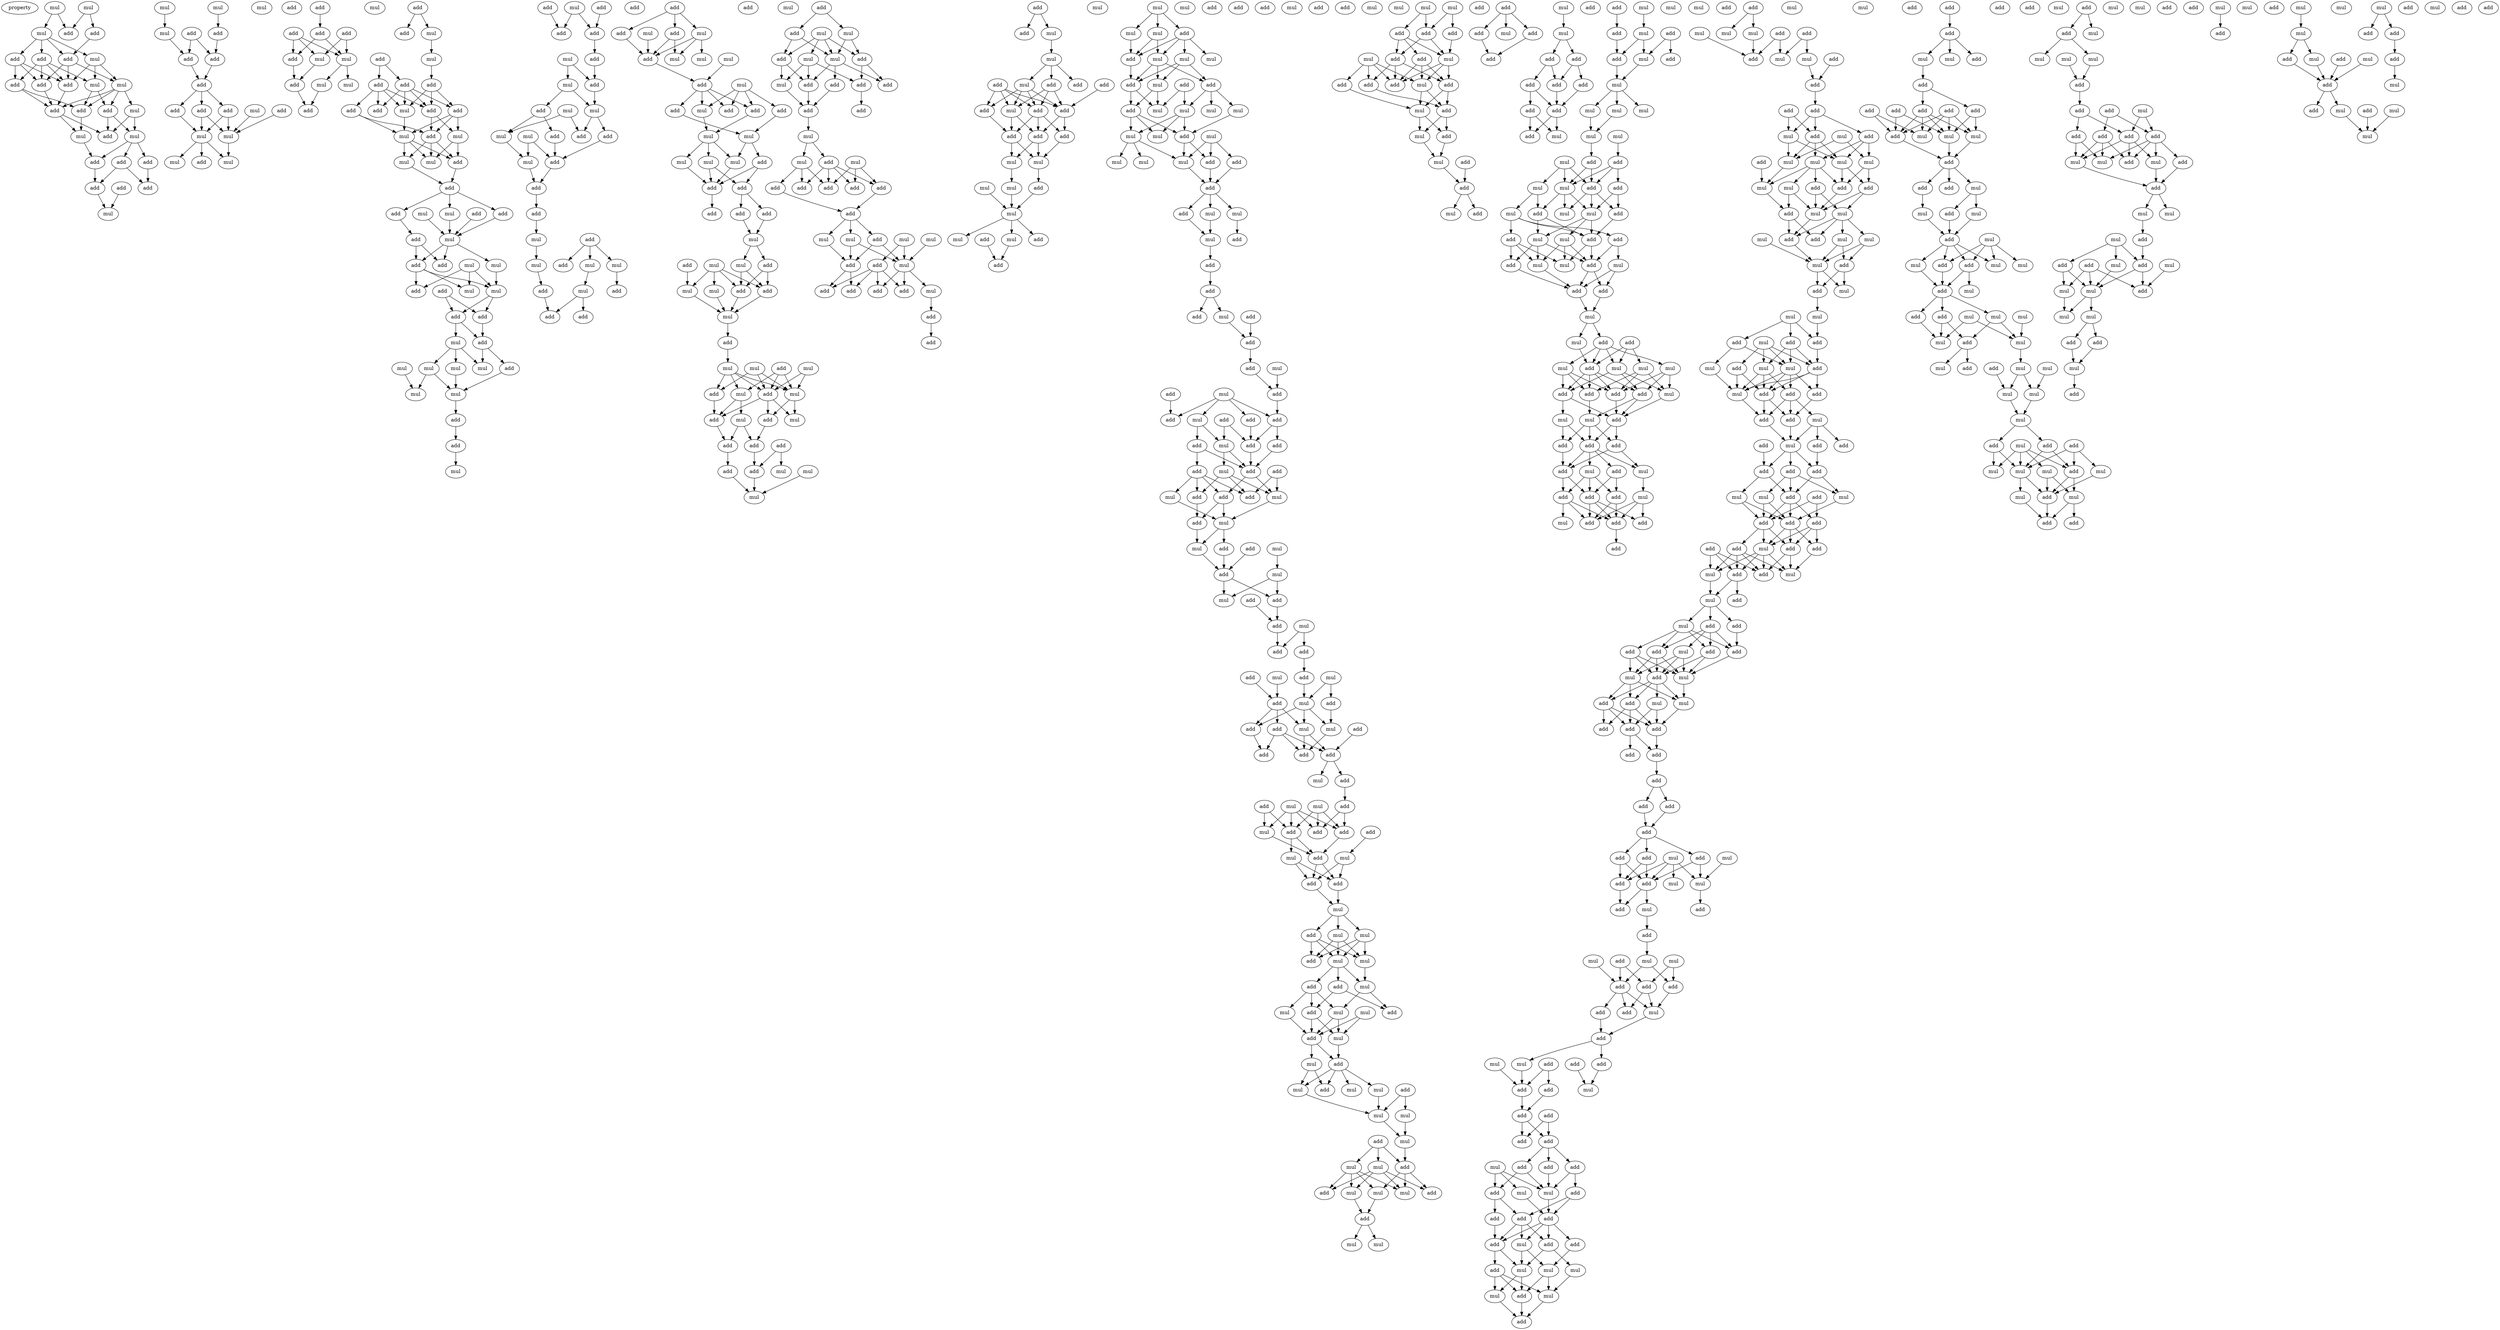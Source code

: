 digraph {
    node [fontcolor=black]
    property [mul=2,lf=1.8]
    0 [ label = mul ];
    1 [ label = mul ];
    2 [ label = add ];
    3 [ label = add ];
    4 [ label = mul ];
    5 [ label = mul ];
    6 [ label = add ];
    7 [ label = add ];
    8 [ label = add ];
    9 [ label = add ];
    10 [ label = add ];
    11 [ label = add ];
    12 [ label = mul ];
    13 [ label = mul ];
    14 [ label = mul ];
    15 [ label = add ];
    16 [ label = add ];
    17 [ label = add ];
    18 [ label = mul ];
    19 [ label = add ];
    20 [ label = mul ];
    21 [ label = add ];
    22 [ label = add ];
    23 [ label = add ];
    24 [ label = add ];
    25 [ label = add ];
    26 [ label = add ];
    27 [ label = mul ];
    28 [ label = mul ];
    29 [ label = mul ];
    30 [ label = mul ];
    31 [ label = mul ];
    32 [ label = add ];
    33 [ label = add ];
    34 [ label = add ];
    35 [ label = add ];
    36 [ label = add ];
    37 [ label = add ];
    38 [ label = add ];
    39 [ label = mul ];
    40 [ label = add ];
    41 [ label = add ];
    42 [ label = add ];
    43 [ label = mul ];
    44 [ label = mul ];
    45 [ label = add ];
    46 [ label = mul ];
    47 [ label = mul ];
    48 [ label = add ];
    49 [ label = add ];
    50 [ label = add ];
    51 [ label = mul ];
    52 [ label = add ];
    53 [ label = add ];
    54 [ label = mul ];
    55 [ label = mul ];
    56 [ label = add ];
    57 [ label = mul ];
    58 [ label = mul ];
    59 [ label = add ];
    60 [ label = add ];
    61 [ label = add ];
    62 [ label = mul ];
    63 [ label = mul ];
    64 [ label = add ];
    65 [ label = add ];
    66 [ label = add ];
    67 [ label = add ];
    68 [ label = add ];
    69 [ label = add ];
    70 [ label = add ];
    71 [ label = add ];
    72 [ label = mul ];
    73 [ label = mul ];
    74 [ label = mul ];
    75 [ label = add ];
    76 [ label = mul ];
    77 [ label = add ];
    78 [ label = mul ];
    79 [ label = add ];
    80 [ label = add ];
    81 [ label = add ];
    82 [ label = mul ];
    83 [ label = mul ];
    84 [ label = add ];
    85 [ label = mul ];
    86 [ label = add ];
    87 [ label = mul ];
    88 [ label = add ];
    89 [ label = add ];
    90 [ label = mul ];
    91 [ label = mul ];
    92 [ label = mul ];
    93 [ label = add ];
    94 [ label = add ];
    95 [ label = add ];
    96 [ label = add ];
    97 [ label = mul ];
    98 [ label = add ];
    99 [ label = mul ];
    100 [ label = mul ];
    101 [ label = add ];
    102 [ label = mul ];
    103 [ label = mul ];
    104 [ label = mul ];
    105 [ label = mul ];
    106 [ label = add ];
    107 [ label = add ];
    108 [ label = mul ];
    109 [ label = add ];
    110 [ label = mul ];
    111 [ label = add ];
    112 [ label = add ];
    113 [ label = add ];
    114 [ label = add ];
    115 [ label = mul ];
    116 [ label = mul ];
    117 [ label = add ];
    118 [ label = add ];
    119 [ label = mul ];
    120 [ label = mul ];
    121 [ label = add ];
    122 [ label = add ];
    123 [ label = add ];
    124 [ label = mul ];
    125 [ label = mul ];
    126 [ label = mul ];
    127 [ label = add ];
    128 [ label = add ];
    129 [ label = add ];
    130 [ label = add ];
    131 [ label = mul ];
    132 [ label = add ];
    133 [ label = mul ];
    134 [ label = add ];
    135 [ label = mul ];
    136 [ label = mul ];
    137 [ label = add ];
    138 [ label = mul ];
    139 [ label = add ];
    140 [ label = add ];
    141 [ label = add ];
    142 [ label = add ];
    143 [ label = add ];
    144 [ label = mul ];
    145 [ label = add ];
    146 [ label = mul ];
    147 [ label = add ];
    148 [ label = mul ];
    149 [ label = mul ];
    150 [ label = add ];
    151 [ label = mul ];
    152 [ label = add ];
    153 [ label = mul ];
    154 [ label = add ];
    155 [ label = add ];
    156 [ label = add ];
    157 [ label = add ];
    158 [ label = mul ];
    159 [ label = mul ];
    160 [ label = mul ];
    161 [ label = mul ];
    162 [ label = mul ];
    163 [ label = mul ];
    164 [ label = add ];
    165 [ label = add ];
    166 [ label = add ];
    167 [ label = add ];
    168 [ label = add ];
    169 [ label = add ];
    170 [ label = mul ];
    171 [ label = add ];
    172 [ label = mul ];
    173 [ label = mul ];
    174 [ label = add ];
    175 [ label = mul ];
    176 [ label = mul ];
    177 [ label = add ];
    178 [ label = add ];
    179 [ label = mul ];
    180 [ label = add ];
    181 [ label = mul ];
    182 [ label = add ];
    183 [ label = mul ];
    184 [ label = mul ];
    185 [ label = mul ];
    186 [ label = mul ];
    187 [ label = add ];
    188 [ label = add ];
    189 [ label = mul ];
    190 [ label = mul ];
    191 [ label = mul ];
    192 [ label = add ];
    193 [ label = add ];
    194 [ label = add ];
    195 [ label = add ];
    196 [ label = add ];
    197 [ label = add ];
    198 [ label = mul ];
    199 [ label = mul ];
    200 [ label = add ];
    201 [ label = mul ];
    202 [ label = add ];
    203 [ label = mul ];
    204 [ label = add ];
    205 [ label = mul ];
    206 [ label = add ];
    207 [ label = mul ];
    208 [ label = add ];
    209 [ label = mul ];
    210 [ label = mul ];
    211 [ label = add ];
    212 [ label = add ];
    213 [ label = add ];
    214 [ label = add ];
    215 [ label = add ];
    216 [ label = add ];
    217 [ label = mul ];
    218 [ label = add ];
    219 [ label = mul ];
    220 [ label = mul ];
    221 [ label = add ];
    222 [ label = add ];
    223 [ label = add ];
    224 [ label = add ];
    225 [ label = add ];
    226 [ label = add ];
    227 [ label = mul ];
    228 [ label = mul ];
    229 [ label = mul ];
    230 [ label = add ];
    231 [ label = mul ];
    232 [ label = add ];
    233 [ label = add ];
    234 [ label = mul ];
    235 [ label = add ];
    236 [ label = add ];
    237 [ label = mul ];
    238 [ label = add ];
    239 [ label = add ];
    240 [ label = add ];
    241 [ label = add ];
    242 [ label = add ];
    243 [ label = mul ];
    244 [ label = add ];
    245 [ label = mul ];
    246 [ label = add ];
    247 [ label = add ];
    248 [ label = add ];
    249 [ label = add ];
    250 [ label = mul ];
    251 [ label = add ];
    252 [ label = mul ];
    253 [ label = add ];
    254 [ label = add ];
    255 [ label = add ];
    256 [ label = add ];
    257 [ label = add ];
    258 [ label = mul ];
    259 [ label = mul ];
    260 [ label = mul ];
    261 [ label = mul ];
    262 [ label = add ];
    263 [ label = mul ];
    264 [ label = mul ];
    265 [ label = add ];
    266 [ label = mul ];
    267 [ label = mul ];
    268 [ label = add ];
    269 [ label = add ];
    270 [ label = mul ];
    271 [ label = mul ];
    272 [ label = mul ];
    273 [ label = add ];
    274 [ label = add ];
    275 [ label = mul ];
    276 [ label = mul ];
    277 [ label = mul ];
    278 [ label = mul ];
    279 [ label = add ];
    280 [ label = add ];
    281 [ label = add ];
    282 [ label = mul ];
    283 [ label = mul ];
    284 [ label = mul ];
    285 [ label = mul ];
    286 [ label = add ];
    287 [ label = add ];
    288 [ label = mul ];
    289 [ label = mul ];
    290 [ label = mul ];
    291 [ label = mul ];
    292 [ label = add ];
    293 [ label = mul ];
    294 [ label = add ];
    295 [ label = mul ];
    296 [ label = add ];
    297 [ label = mul ];
    298 [ label = mul ];
    299 [ label = mul ];
    300 [ label = add ];
    301 [ label = add ];
    302 [ label = mul ];
    303 [ label = add ];
    304 [ label = add ];
    305 [ label = add ];
    306 [ label = add ];
    307 [ label = add ];
    308 [ label = add ];
    309 [ label = add ];
    310 [ label = mul ];
    311 [ label = add ];
    312 [ label = mul ];
    313 [ label = add ];
    314 [ label = add ];
    315 [ label = add ];
    316 [ label = mul ];
    317 [ label = add ];
    318 [ label = add ];
    319 [ label = add ];
    320 [ label = add ];
    321 [ label = mul ];
    322 [ label = add ];
    323 [ label = add ];
    324 [ label = mul ];
    325 [ label = add ];
    326 [ label = add ];
    327 [ label = mul ];
    328 [ label = add ];
    329 [ label = add ];
    330 [ label = add ];
    331 [ label = mul ];
    332 [ label = mul ];
    333 [ label = add ];
    334 [ label = add ];
    335 [ label = add ];
    336 [ label = mul ];
    337 [ label = add ];
    338 [ label = mul ];
    339 [ label = add ];
    340 [ label = mul ];
    341 [ label = add ];
    342 [ label = mul ];
    343 [ label = add ];
    344 [ label = mul ];
    345 [ label = mul ];
    346 [ label = add ];
    347 [ label = add ];
    348 [ label = add ];
    349 [ label = mul ];
    350 [ label = add ];
    351 [ label = add ];
    352 [ label = add ];
    353 [ label = add ];
    354 [ label = add ];
    355 [ label = mul ];
    356 [ label = mul ];
    357 [ label = add ];
    358 [ label = add ];
    359 [ label = mul ];
    360 [ label = add ];
    361 [ label = mul ];
    362 [ label = add ];
    363 [ label = mul ];
    364 [ label = add ];
    365 [ label = add ];
    366 [ label = add ];
    367 [ label = add ];
    368 [ label = mul ];
    369 [ label = add ];
    370 [ label = add ];
    371 [ label = mul ];
    372 [ label = add ];
    373 [ label = mul ];
    374 [ label = add ];
    375 [ label = add ];
    376 [ label = add ];
    377 [ label = add ];
    378 [ label = mul ];
    379 [ label = add ];
    380 [ label = mul ];
    381 [ label = mul ];
    382 [ label = add ];
    383 [ label = add ];
    384 [ label = mul ];
    385 [ label = mul ];
    386 [ label = add ];
    387 [ label = mul ];
    388 [ label = mul ];
    389 [ label = add ];
    390 [ label = mul ];
    391 [ label = add ];
    392 [ label = add ];
    393 [ label = mul ];
    394 [ label = mul ];
    395 [ label = add ];
    396 [ label = mul ];
    397 [ label = add ];
    398 [ label = mul ];
    399 [ label = mul ];
    400 [ label = add ];
    401 [ label = mul ];
    402 [ label = add ];
    403 [ label = mul ];
    404 [ label = add ];
    405 [ label = mul ];
    406 [ label = add ];
    407 [ label = mul ];
    408 [ label = mul ];
    409 [ label = mul ];
    410 [ label = mul ];
    411 [ label = add ];
    412 [ label = add ];
    413 [ label = mul ];
    414 [ label = mul ];
    415 [ label = mul ];
    416 [ label = mul ];
    417 [ label = add ];
    418 [ label = mul ];
    419 [ label = add ];
    420 [ label = add ];
    421 [ label = mul ];
    422 [ label = mul ];
    423 [ label = mul ];
    424 [ label = mul ];
    425 [ label = mul ];
    426 [ label = mul ];
    427 [ label = add ];
    428 [ label = add ];
    429 [ label = add ];
    430 [ label = add ];
    431 [ label = mul ];
    432 [ label = add ];
    433 [ label = mul ];
    434 [ label = add ];
    435 [ label = add ];
    436 [ label = add ];
    437 [ label = mul ];
    438 [ label = add ];
    439 [ label = add ];
    440 [ label = add ];
    441 [ label = mul ];
    442 [ label = mul ];
    443 [ label = add ];
    444 [ label = mul ];
    445 [ label = add ];
    446 [ label = add ];
    447 [ label = add ];
    448 [ label = mul ];
    449 [ label = add ];
    450 [ label = add ];
    451 [ label = mul ];
    452 [ label = add ];
    453 [ label = add ];
    454 [ label = mul ];
    455 [ label = mul ];
    456 [ label = add ];
    457 [ label = add ];
    458 [ label = add ];
    459 [ label = add ];
    460 [ label = add ];
    461 [ label = add ];
    462 [ label = add ];
    463 [ label = add ];
    464 [ label = add ];
    465 [ label = mul ];
    466 [ label = mul ];
    467 [ label = add ];
    468 [ label = add ];
    469 [ label = add ];
    470 [ label = mul ];
    471 [ label = add ];
    472 [ label = mul ];
    473 [ label = mul ];
    474 [ label = mul ];
    475 [ label = add ];
    476 [ label = mul ];
    477 [ label = mul ];
    478 [ label = mul ];
    479 [ label = add ];
    480 [ label = mul ];
    481 [ label = mul ];
    482 [ label = mul ];
    483 [ label = add ];
    484 [ label = mul ];
    485 [ label = add ];
    486 [ label = add ];
    487 [ label = mul ];
    488 [ label = mul ];
    489 [ label = add ];
    490 [ label = add ];
    491 [ label = add ];
    492 [ label = mul ];
    493 [ label = mul ];
    494 [ label = mul ];
    495 [ label = add ];
    496 [ label = add ];
    497 [ label = add ];
    498 [ label = mul ];
    499 [ label = mul ];
    500 [ label = mul ];
    501 [ label = mul ];
    502 [ label = add ];
    503 [ label = add ];
    504 [ label = mul ];
    505 [ label = add ];
    506 [ label = add ];
    507 [ label = mul ];
    508 [ label = mul ];
    509 [ label = add ];
    510 [ label = add ];
    511 [ label = add ];
    512 [ label = mul ];
    513 [ label = mul ];
    514 [ label = mul ];
    515 [ label = mul ];
    516 [ label = add ];
    517 [ label = add ];
    518 [ label = add ];
    519 [ label = add ];
    520 [ label = mul ];
    521 [ label = mul ];
    522 [ label = mul ];
    523 [ label = add ];
    524 [ label = add ];
    525 [ label = add ];
    526 [ label = add ];
    527 [ label = add ];
    528 [ label = mul ];
    529 [ label = add ];
    530 [ label = mul ];
    531 [ label = add ];
    532 [ label = add ];
    533 [ label = add ];
    534 [ label = mul ];
    535 [ label = add ];
    536 [ label = add ];
    537 [ label = mul ];
    538 [ label = add ];
    539 [ label = add ];
    540 [ label = add ];
    541 [ label = mul ];
    542 [ label = mul ];
    543 [ label = mul ];
    544 [ label = add ];
    545 [ label = add ];
    546 [ label = add ];
    547 [ label = mul ];
    548 [ label = mul ];
    549 [ label = add ];
    550 [ label = add ];
    551 [ label = add ];
    552 [ label = add ];
    553 [ label = mul ];
    554 [ label = add ];
    555 [ label = mul ];
    556 [ label = add ];
    557 [ label = mul ];
    558 [ label = mul ];
    559 [ label = mul ];
    560 [ label = mul ];
    561 [ label = add ];
    562 [ label = mul ];
    563 [ label = mul ];
    564 [ label = add ];
    565 [ label = add ];
    566 [ label = add ];
    567 [ label = add ];
    568 [ label = mul ];
    569 [ label = mul ];
    570 [ label = mul ];
    571 [ label = mul ];
    572 [ label = add ];
    573 [ label = add ];
    574 [ label = mul ];
    575 [ label = mul ];
    576 [ label = add ];
    577 [ label = add ];
    578 [ label = mul ];
    579 [ label = mul ];
    580 [ label = mul ];
    581 [ label = mul ];
    582 [ label = add ];
    583 [ label = add ];
    584 [ label = mul ];
    585 [ label = add ];
    586 [ label = mul ];
    587 [ label = add ];
    588 [ label = add ];
    589 [ label = mul ];
    590 [ label = mul ];
    591 [ label = add ];
    592 [ label = add ];
    593 [ label = mul ];
    594 [ label = add ];
    595 [ label = mul ];
    596 [ label = add ];
    597 [ label = add ];
    598 [ label = add ];
    599 [ label = add ];
    600 [ label = mul ];
    601 [ label = add ];
    602 [ label = add ];
    603 [ label = add ];
    604 [ label = add ];
    605 [ label = mul ];
    606 [ label = mul ];
    607 [ label = mul ];
    608 [ label = add ];
    609 [ label = add ];
    610 [ label = add ];
    611 [ label = add ];
    612 [ label = add ];
    613 [ label = add ];
    614 [ label = mul ];
    615 [ label = add ];
    616 [ label = add ];
    617 [ label = add ];
    618 [ label = mul ];
    619 [ label = add ];
    620 [ label = add ];
    621 [ label = mul ];
    622 [ label = add ];
    623 [ label = mul ];
    624 [ label = add ];
    625 [ label = add ];
    626 [ label = mul ];
    627 [ label = add ];
    628 [ label = add ];
    629 [ label = add ];
    630 [ label = add ];
    631 [ label = mul ];
    632 [ label = mul ];
    633 [ label = mul ];
    634 [ label = add ];
    635 [ label = add ];
    636 [ label = add ];
    637 [ label = mul ];
    638 [ label = mul ];
    639 [ label = add ];
    640 [ label = add ];
    641 [ label = add ];
    642 [ label = add ];
    643 [ label = add ];
    644 [ label = add ];
    645 [ label = add ];
    646 [ label = add ];
    647 [ label = mul ];
    648 [ label = add ];
    649 [ label = add ];
    650 [ label = mul ];
    651 [ label = add ];
    652 [ label = add ];
    653 [ label = mul ];
    654 [ label = add ];
    655 [ label = add ];
    656 [ label = mul ];
    657 [ label = mul ];
    658 [ label = mul ];
    659 [ label = add ];
    660 [ label = add ];
    661 [ label = add ];
    662 [ label = mul ];
    663 [ label = mul ];
    664 [ label = mul ];
    665 [ label = add ];
    666 [ label = add ];
    667 [ label = add ];
    668 [ label = add ];
    669 [ label = add ];
    670 [ label = add ];
    671 [ label = mul ];
    672 [ label = add ];
    673 [ label = mul ];
    674 [ label = add ];
    675 [ label = add ];
    676 [ label = add ];
    677 [ label = mul ];
    678 [ label = mul ];
    679 [ label = add ];
    680 [ label = add ];
    681 [ label = add ];
    682 [ label = add ];
    683 [ label = add ];
    684 [ label = add ];
    685 [ label = add ];
    686 [ label = mul ];
    687 [ label = add ];
    688 [ label = add ];
    689 [ label = add ];
    690 [ label = mul ];
    691 [ label = add ];
    692 [ label = add ];
    693 [ label = mul ];
    694 [ label = add ];
    695 [ label = add ];
    696 [ label = add ];
    697 [ label = mul ];
    698 [ label = add ];
    699 [ label = add ];
    700 [ label = add ];
    701 [ label = add ];
    702 [ label = mul ];
    703 [ label = mul ];
    704 [ label = mul ];
    705 [ label = mul ];
    706 [ label = add ];
    707 [ label = mul ];
    708 [ label = add ];
    709 [ label = add ];
    710 [ label = add ];
    711 [ label = add ];
    712 [ label = mul ];
    713 [ label = mul ];
    714 [ label = add ];
    715 [ label = add ];
    716 [ label = add ];
    717 [ label = add ];
    718 [ label = add ];
    719 [ label = add ];
    720 [ label = add ];
    721 [ label = mul ];
    722 [ label = mul ];
    723 [ label = add ];
    724 [ label = mul ];
    725 [ label = add ];
    726 [ label = add ];
    727 [ label = add ];
    728 [ label = mul ];
    729 [ label = mul ];
    730 [ label = mul ];
    731 [ label = add ];
    732 [ label = mul ];
    733 [ label = add ];
    734 [ label = mul ];
    735 [ label = add ];
    736 [ label = mul ];
    737 [ label = mul ];
    738 [ label = add ];
    739 [ label = mul ];
    740 [ label = add ];
    741 [ label = add ];
    742 [ label = mul ];
    743 [ label = mul ];
    744 [ label = add ];
    745 [ label = mul ];
    746 [ label = add ];
    747 [ label = mul ];
    748 [ label = mul ];
    749 [ label = add ];
    750 [ label = add ];
    751 [ label = mul ];
    752 [ label = mul ];
    753 [ label = mul ];
    754 [ label = mul ];
    755 [ label = mul ];
    756 [ label = mul ];
    757 [ label = add ];
    758 [ label = mul ];
    759 [ label = add ];
    760 [ label = add ];
    761 [ label = add ];
    762 [ label = add ];
    763 [ label = mul ];
    764 [ label = mul ];
    765 [ label = mul ];
    766 [ label = mul ];
    767 [ label = mul ];
    768 [ label = mul ];
    769 [ label = add ];
    770 [ label = mul ];
    771 [ label = add ];
    772 [ label = add ];
    773 [ label = add ];
    774 [ label = add ];
    775 [ label = mul ];
    776 [ label = mul ];
    777 [ label = mul ];
    778 [ label = mul ];
    779 [ label = mul ];
    780 [ label = mul ];
    781 [ label = add ];
    782 [ label = mul ];
    783 [ label = add ];
    784 [ label = add ];
    785 [ label = add ];
    786 [ label = add ];
    787 [ label = add ];
    788 [ label = add ];
    789 [ label = mul ];
    790 [ label = mul ];
    791 [ label = add ];
    792 [ label = add ];
    793 [ label = mul ];
    794 [ label = add ];
    795 [ label = mul ];
    796 [ label = mul ];
    797 [ label = add ];
    798 [ label = add ];
    799 [ label = mul ];
    800 [ label = add ];
    801 [ label = mul ];
    802 [ label = add ];
    803 [ label = mul ];
    804 [ label = add ];
    805 [ label = mul ];
    806 [ label = mul ];
    807 [ label = add ];
    808 [ label = mul ];
    809 [ label = mul ];
    810 [ label = add ];
    811 [ label = add ];
    812 [ label = mul ];
    813 [ label = add ];
    814 [ label = add ];
    815 [ label = mul ];
    816 [ label = mul ];
    817 [ label = add ];
    818 [ label = add ];
    819 [ label = mul ];
    820 [ label = mul ];
    821 [ label = add ];
    822 [ label = mul ];
    823 [ label = add ];
    824 [ label = mul ];
    825 [ label = add ];
    826 [ label = add ];
    827 [ label = mul ];
    828 [ label = add ];
    829 [ label = mul ];
    830 [ label = mul ];
    831 [ label = mul ];
    832 [ label = mul ];
    833 [ label = add ];
    834 [ label = mul ];
    835 [ label = add ];
    836 [ label = add ];
    837 [ label = add ];
    838 [ label = add ];
    839 [ label = add ];
    840 [ label = mul ];
    0 -> 3 [ name = 0 ];
    0 -> 4 [ name = 1 ];
    1 -> 2 [ name = 2 ];
    1 -> 3 [ name = 3 ];
    2 -> 6 [ name = 4 ];
    4 -> 5 [ name = 5 ];
    4 -> 6 [ name = 6 ];
    4 -> 7 [ name = 7 ];
    4 -> 8 [ name = 8 ];
    5 -> 11 [ name = 9 ];
    5 -> 12 [ name = 10 ];
    5 -> 13 [ name = 11 ];
    6 -> 10 [ name = 12 ];
    6 -> 11 [ name = 13 ];
    6 -> 13 [ name = 14 ];
    7 -> 9 [ name = 15 ];
    7 -> 10 [ name = 16 ];
    7 -> 11 [ name = 17 ];
    8 -> 9 [ name = 18 ];
    8 -> 10 [ name = 19 ];
    8 -> 11 [ name = 20 ];
    8 -> 12 [ name = 21 ];
    9 -> 15 [ name = 22 ];
    9 -> 16 [ name = 23 ];
    10 -> 15 [ name = 24 ];
    11 -> 15 [ name = 25 ];
    12 -> 16 [ name = 26 ];
    12 -> 17 [ name = 27 ];
    13 -> 14 [ name = 28 ];
    13 -> 15 [ name = 29 ];
    13 -> 16 [ name = 30 ];
    13 -> 17 [ name = 31 ];
    14 -> 19 [ name = 32 ];
    14 -> 20 [ name = 33 ];
    15 -> 18 [ name = 34 ];
    15 -> 19 [ name = 35 ];
    16 -> 18 [ name = 36 ];
    17 -> 19 [ name = 37 ];
    17 -> 20 [ name = 38 ];
    18 -> 22 [ name = 39 ];
    20 -> 21 [ name = 40 ];
    20 -> 22 [ name = 41 ];
    20 -> 23 [ name = 42 ];
    21 -> 26 [ name = 43 ];
    22 -> 25 [ name = 44 ];
    23 -> 25 [ name = 45 ];
    23 -> 26 [ name = 46 ];
    24 -> 27 [ name = 47 ];
    25 -> 27 [ name = 48 ];
    28 -> 34 [ name = 49 ];
    29 -> 31 [ name = 50 ];
    31 -> 35 [ name = 51 ];
    32 -> 35 [ name = 52 ];
    32 -> 36 [ name = 53 ];
    34 -> 36 [ name = 54 ];
    35 -> 37 [ name = 55 ];
    36 -> 37 [ name = 56 ];
    37 -> 40 [ name = 57 ];
    37 -> 41 [ name = 58 ];
    37 -> 42 [ name = 59 ];
    38 -> 44 [ name = 60 ];
    39 -> 44 [ name = 61 ];
    40 -> 43 [ name = 62 ];
    40 -> 44 [ name = 63 ];
    41 -> 43 [ name = 64 ];
    42 -> 43 [ name = 65 ];
    42 -> 44 [ name = 66 ];
    43 -> 45 [ name = 67 ];
    43 -> 46 [ name = 68 ];
    43 -> 47 [ name = 69 ];
    44 -> 47 [ name = 70 ];
    48 -> 49 [ name = 71 ];
    49 -> 53 [ name = 72 ];
    49 -> 55 [ name = 73 ];
    50 -> 53 [ name = 74 ];
    50 -> 54 [ name = 75 ];
    50 -> 55 [ name = 76 ];
    52 -> 54 [ name = 77 ];
    52 -> 55 [ name = 78 ];
    53 -> 56 [ name = 79 ];
    54 -> 56 [ name = 80 ];
    55 -> 57 [ name = 81 ];
    55 -> 58 [ name = 82 ];
    56 -> 59 [ name = 83 ];
    58 -> 59 [ name = 84 ];
    60 -> 61 [ name = 85 ];
    60 -> 62 [ name = 86 ];
    62 -> 63 [ name = 87 ];
    63 -> 66 [ name = 88 ];
    64 -> 65 [ name = 89 ];
    64 -> 67 [ name = 90 ];
    65 -> 69 [ name = 91 ];
    65 -> 70 [ name = 92 ];
    65 -> 71 [ name = 93 ];
    65 -> 72 [ name = 94 ];
    66 -> 69 [ name = 95 ];
    66 -> 70 [ name = 96 ];
    66 -> 72 [ name = 97 ];
    67 -> 68 [ name = 98 ];
    67 -> 70 [ name = 99 ];
    67 -> 71 [ name = 100 ];
    67 -> 72 [ name = 101 ];
    68 -> 74 [ name = 102 ];
    68 -> 75 [ name = 103 ];
    69 -> 73 [ name = 104 ];
    69 -> 74 [ name = 105 ];
    69 -> 75 [ name = 106 ];
    70 -> 73 [ name = 107 ];
    70 -> 75 [ name = 108 ];
    72 -> 74 [ name = 109 ];
    73 -> 76 [ name = 110 ];
    73 -> 77 [ name = 111 ];
    74 -> 76 [ name = 112 ];
    74 -> 77 [ name = 113 ];
    74 -> 78 [ name = 114 ];
    75 -> 76 [ name = 115 ];
    75 -> 77 [ name = 116 ];
    75 -> 78 [ name = 117 ];
    77 -> 79 [ name = 118 ];
    78 -> 79 [ name = 119 ];
    79 -> 81 [ name = 120 ];
    79 -> 82 [ name = 121 ];
    79 -> 84 [ name = 122 ];
    80 -> 85 [ name = 123 ];
    81 -> 86 [ name = 124 ];
    82 -> 85 [ name = 125 ];
    83 -> 85 [ name = 126 ];
    84 -> 85 [ name = 127 ];
    85 -> 88 [ name = 128 ];
    85 -> 89 [ name = 129 ];
    85 -> 90 [ name = 130 ];
    86 -> 88 [ name = 131 ];
    86 -> 89 [ name = 132 ];
    87 -> 91 [ name = 133 ];
    87 -> 92 [ name = 134 ];
    87 -> 94 [ name = 135 ];
    88 -> 91 [ name = 136 ];
    88 -> 92 [ name = 137 ];
    88 -> 94 [ name = 138 ];
    90 -> 91 [ name = 139 ];
    91 -> 95 [ name = 140 ];
    91 -> 96 [ name = 141 ];
    93 -> 95 [ name = 142 ];
    93 -> 96 [ name = 143 ];
    95 -> 97 [ name = 144 ];
    95 -> 98 [ name = 145 ];
    96 -> 98 [ name = 146 ];
    97 -> 99 [ name = 147 ];
    97 -> 100 [ name = 148 ];
    97 -> 102 [ name = 149 ];
    98 -> 100 [ name = 150 ];
    98 -> 101 [ name = 151 ];
    99 -> 104 [ name = 152 ];
    99 -> 105 [ name = 153 ];
    101 -> 105 [ name = 154 ];
    102 -> 105 [ name = 155 ];
    103 -> 104 [ name = 156 ];
    105 -> 106 [ name = 157 ];
    106 -> 107 [ name = 158 ];
    107 -> 108 [ name = 159 ];
    109 -> 113 [ name = 160 ];
    110 -> 112 [ name = 161 ];
    110 -> 113 [ name = 162 ];
    111 -> 112 [ name = 163 ];
    112 -> 114 [ name = 164 ];
    114 -> 117 [ name = 165 ];
    115 -> 116 [ name = 166 ];
    115 -> 117 [ name = 167 ];
    116 -> 118 [ name = 168 ];
    116 -> 119 [ name = 169 ];
    117 -> 119 [ name = 170 ];
    118 -> 123 [ name = 171 ];
    118 -> 124 [ name = 172 ];
    119 -> 121 [ name = 173 ];
    119 -> 122 [ name = 174 ];
    120 -> 121 [ name = 175 ];
    120 -> 124 [ name = 176 ];
    122 -> 127 [ name = 177 ];
    123 -> 127 [ name = 178 ];
    124 -> 126 [ name = 179 ];
    125 -> 126 [ name = 180 ];
    125 -> 127 [ name = 181 ];
    126 -> 128 [ name = 182 ];
    127 -> 128 [ name = 183 ];
    128 -> 130 [ name = 184 ];
    130 -> 131 [ name = 185 ];
    131 -> 133 [ name = 186 ];
    132 -> 134 [ name = 187 ];
    132 -> 135 [ name = 188 ];
    132 -> 136 [ name = 189 ];
    133 -> 137 [ name = 190 ];
    135 -> 138 [ name = 191 ];
    136 -> 139 [ name = 192 ];
    137 -> 141 [ name = 193 ];
    138 -> 140 [ name = 194 ];
    138 -> 141 [ name = 195 ];
    142 -> 145 [ name = 196 ];
    142 -> 146 [ name = 197 ];
    142 -> 147 [ name = 198 ];
    144 -> 150 [ name = 199 ];
    145 -> 148 [ name = 200 ];
    145 -> 150 [ name = 201 ];
    146 -> 148 [ name = 202 ];
    146 -> 149 [ name = 203 ];
    146 -> 150 [ name = 204 ];
    147 -> 150 [ name = 205 ];
    150 -> 152 [ name = 206 ];
    151 -> 152 [ name = 207 ];
    152 -> 154 [ name = 208 ];
    152 -> 155 [ name = 209 ];
    152 -> 156 [ name = 210 ];
    152 -> 158 [ name = 211 ];
    153 -> 154 [ name = 212 ];
    153 -> 155 [ name = 213 ];
    153 -> 157 [ name = 214 ];
    153 -> 158 [ name = 215 ];
    155 -> 159 [ name = 216 ];
    156 -> 160 [ name = 217 ];
    157 -> 160 [ name = 218 ];
    158 -> 159 [ name = 219 ];
    159 -> 161 [ name = 220 ];
    159 -> 162 [ name = 221 ];
    159 -> 163 [ name = 222 ];
    160 -> 163 [ name = 223 ];
    160 -> 164 [ name = 224 ];
    161 -> 165 [ name = 225 ];
    161 -> 166 [ name = 226 ];
    162 -> 166 [ name = 227 ];
    163 -> 166 [ name = 228 ];
    164 -> 165 [ name = 229 ];
    164 -> 166 [ name = 230 ];
    165 -> 168 [ name = 231 ];
    165 -> 169 [ name = 232 ];
    166 -> 167 [ name = 233 ];
    168 -> 170 [ name = 234 ];
    169 -> 170 [ name = 235 ];
    170 -> 173 [ name = 236 ];
    170 -> 174 [ name = 237 ];
    171 -> 175 [ name = 238 ];
    172 -> 175 [ name = 239 ];
    172 -> 176 [ name = 240 ];
    172 -> 177 [ name = 241 ];
    172 -> 178 [ name = 242 ];
    173 -> 177 [ name = 243 ];
    173 -> 178 [ name = 244 ];
    174 -> 177 [ name = 245 ];
    174 -> 178 [ name = 246 ];
    175 -> 179 [ name = 247 ];
    176 -> 179 [ name = 248 ];
    177 -> 179 [ name = 249 ];
    178 -> 179 [ name = 250 ];
    179 -> 180 [ name = 251 ];
    180 -> 184 [ name = 252 ];
    182 -> 186 [ name = 253 ];
    182 -> 188 [ name = 254 ];
    182 -> 189 [ name = 255 ];
    183 -> 186 [ name = 256 ];
    183 -> 187 [ name = 257 ];
    183 -> 188 [ name = 258 ];
    184 -> 186 [ name = 259 ];
    184 -> 187 [ name = 260 ];
    184 -> 188 [ name = 261 ];
    184 -> 189 [ name = 262 ];
    185 -> 186 [ name = 263 ];
    185 -> 188 [ name = 264 ];
    186 -> 190 [ name = 265 ];
    186 -> 192 [ name = 266 ];
    187 -> 193 [ name = 267 ];
    188 -> 190 [ name = 268 ];
    188 -> 192 [ name = 269 ];
    188 -> 193 [ name = 270 ];
    189 -> 191 [ name = 271 ];
    189 -> 193 [ name = 272 ];
    191 -> 194 [ name = 273 ];
    191 -> 196 [ name = 274 ];
    192 -> 196 [ name = 275 ];
    193 -> 194 [ name = 276 ];
    194 -> 200 [ name = 277 ];
    195 -> 197 [ name = 278 ];
    195 -> 199 [ name = 279 ];
    196 -> 197 [ name = 280 ];
    197 -> 201 [ name = 281 ];
    198 -> 201 [ name = 282 ];
    200 -> 201 [ name = 283 ];
    202 -> 203 [ name = 284 ];
    202 -> 204 [ name = 285 ];
    203 -> 206 [ name = 286 ];
    203 -> 209 [ name = 287 ];
    204 -> 208 [ name = 288 ];
    204 -> 209 [ name = 289 ];
    205 -> 206 [ name = 290 ];
    205 -> 207 [ name = 291 ];
    205 -> 208 [ name = 292 ];
    205 -> 209 [ name = 293 ];
    206 -> 212 [ name = 294 ];
    206 -> 213 [ name = 295 ];
    207 -> 210 [ name = 296 ];
    207 -> 211 [ name = 297 ];
    207 -> 213 [ name = 298 ];
    208 -> 210 [ name = 299 ];
    208 -> 211 [ name = 300 ];
    209 -> 211 [ name = 301 ];
    209 -> 212 [ name = 302 ];
    209 -> 214 [ name = 303 ];
    210 -> 215 [ name = 304 ];
    211 -> 215 [ name = 305 ];
    213 -> 216 [ name = 306 ];
    214 -> 215 [ name = 307 ];
    215 -> 217 [ name = 308 ];
    217 -> 218 [ name = 309 ];
    217 -> 220 [ name = 310 ];
    218 -> 222 [ name = 311 ];
    218 -> 223 [ name = 312 ];
    218 -> 224 [ name = 313 ];
    218 -> 225 [ name = 314 ];
    219 -> 223 [ name = 315 ];
    219 -> 224 [ name = 316 ];
    219 -> 225 [ name = 317 ];
    220 -> 221 [ name = 318 ];
    220 -> 222 [ name = 319 ];
    220 -> 223 [ name = 320 ];
    221 -> 226 [ name = 321 ];
    224 -> 226 [ name = 322 ];
    226 -> 228 [ name = 323 ];
    226 -> 229 [ name = 324 ];
    226 -> 230 [ name = 325 ];
    227 -> 234 [ name = 326 ];
    228 -> 232 [ name = 327 ];
    228 -> 234 [ name = 328 ];
    229 -> 232 [ name = 329 ];
    230 -> 232 [ name = 330 ];
    230 -> 234 [ name = 331 ];
    231 -> 233 [ name = 332 ];
    231 -> 234 [ name = 333 ];
    232 -> 235 [ name = 334 ];
    232 -> 236 [ name = 335 ];
    233 -> 235 [ name = 336 ];
    233 -> 236 [ name = 337 ];
    233 -> 238 [ name = 338 ];
    233 -> 239 [ name = 339 ];
    234 -> 237 [ name = 340 ];
    234 -> 238 [ name = 341 ];
    234 -> 239 [ name = 342 ];
    237 -> 240 [ name = 343 ];
    240 -> 244 [ name = 344 ];
    241 -> 242 [ name = 345 ];
    241 -> 243 [ name = 346 ];
    243 -> 245 [ name = 347 ];
    245 -> 247 [ name = 348 ];
    245 -> 249 [ name = 349 ];
    245 -> 250 [ name = 350 ];
    246 -> 251 [ name = 351 ];
    246 -> 252 [ name = 352 ];
    246 -> 253 [ name = 353 ];
    246 -> 254 [ name = 354 ];
    247 -> 252 [ name = 355 ];
    247 -> 253 [ name = 356 ];
    247 -> 254 [ name = 357 ];
    248 -> 253 [ name = 358 ];
    250 -> 251 [ name = 359 ];
    250 -> 252 [ name = 360 ];
    250 -> 253 [ name = 361 ];
    250 -> 254 [ name = 362 ];
    251 -> 257 [ name = 363 ];
    252 -> 256 [ name = 364 ];
    252 -> 257 [ name = 365 ];
    253 -> 255 [ name = 366 ];
    253 -> 256 [ name = 367 ];
    254 -> 255 [ name = 368 ];
    254 -> 256 [ name = 369 ];
    254 -> 257 [ name = 370 ];
    255 -> 258 [ name = 371 ];
    256 -> 258 [ name = 372 ];
    256 -> 259 [ name = 373 ];
    257 -> 258 [ name = 374 ];
    257 -> 259 [ name = 375 ];
    258 -> 262 [ name = 376 ];
    259 -> 263 [ name = 377 ];
    261 -> 264 [ name = 378 ];
    262 -> 264 [ name = 379 ];
    263 -> 264 [ name = 380 ];
    264 -> 266 [ name = 381 ];
    264 -> 267 [ name = 382 ];
    264 -> 268 [ name = 383 ];
    265 -> 269 [ name = 384 ];
    267 -> 269 [ name = 385 ];
    270 -> 271 [ name = 386 ];
    270 -> 272 [ name = 387 ];
    270 -> 273 [ name = 388 ];
    271 -> 274 [ name = 389 ];
    272 -> 274 [ name = 390 ];
    272 -> 277 [ name = 391 ];
    273 -> 274 [ name = 392 ];
    273 -> 275 [ name = 393 ];
    273 -> 276 [ name = 394 ];
    273 -> 277 [ name = 395 ];
    274 -> 281 [ name = 396 ];
    275 -> 278 [ name = 397 ];
    275 -> 279 [ name = 398 ];
    275 -> 281 [ name = 399 ];
    277 -> 278 [ name = 400 ];
    277 -> 279 [ name = 401 ];
    277 -> 281 [ name = 402 ];
    278 -> 282 [ name = 403 ];
    278 -> 286 [ name = 404 ];
    279 -> 283 [ name = 405 ];
    279 -> 284 [ name = 406 ];
    279 -> 285 [ name = 407 ];
    280 -> 282 [ name = 408 ];
    280 -> 284 [ name = 409 ];
    281 -> 282 [ name = 410 ];
    281 -> 286 [ name = 411 ];
    283 -> 287 [ name = 412 ];
    284 -> 287 [ name = 413 ];
    284 -> 288 [ name = 414 ];
    284 -> 289 [ name = 415 ];
    286 -> 287 [ name = 416 ];
    286 -> 288 [ name = 417 ];
    286 -> 289 [ name = 418 ];
    287 -> 293 [ name = 419 ];
    287 -> 294 [ name = 420 ];
    288 -> 291 [ name = 421 ];
    288 -> 293 [ name = 422 ];
    288 -> 295 [ name = 423 ];
    290 -> 292 [ name = 424 ];
    290 -> 293 [ name = 425 ];
    290 -> 294 [ name = 426 ];
    292 -> 296 [ name = 427 ];
    293 -> 296 [ name = 428 ];
    294 -> 296 [ name = 429 ];
    296 -> 297 [ name = 430 ];
    296 -> 299 [ name = 431 ];
    296 -> 300 [ name = 432 ];
    297 -> 302 [ name = 433 ];
    299 -> 301 [ name = 434 ];
    300 -> 302 [ name = 435 ];
    302 -> 305 [ name = 436 ];
    305 -> 306 [ name = 437 ];
    306 -> 307 [ name = 438 ];
    306 -> 310 [ name = 439 ];
    308 -> 311 [ name = 440 ];
    310 -> 311 [ name = 441 ];
    311 -> 313 [ name = 442 ];
    312 -> 315 [ name = 443 ];
    313 -> 315 [ name = 444 ];
    314 -> 318 [ name = 445 ];
    315 -> 317 [ name = 446 ];
    316 -> 317 [ name = 447 ];
    316 -> 318 [ name = 448 ];
    316 -> 319 [ name = 449 ];
    316 -> 321 [ name = 450 ];
    317 -> 322 [ name = 451 ];
    317 -> 325 [ name = 452 ];
    319 -> 322 [ name = 453 ];
    320 -> 322 [ name = 454 ];
    320 -> 324 [ name = 455 ];
    321 -> 323 [ name = 456 ];
    321 -> 324 [ name = 457 ];
    322 -> 328 [ name = 458 ];
    323 -> 326 [ name = 459 ];
    323 -> 328 [ name = 460 ];
    324 -> 327 [ name = 461 ];
    324 -> 328 [ name = 462 ];
    325 -> 328 [ name = 463 ];
    326 -> 330 [ name = 464 ];
    326 -> 331 [ name = 465 ];
    326 -> 333 [ name = 466 ];
    326 -> 334 [ name = 467 ];
    327 -> 332 [ name = 468 ];
    327 -> 333 [ name = 469 ];
    327 -> 334 [ name = 470 ];
    328 -> 330 [ name = 471 ];
    328 -> 332 [ name = 472 ];
    329 -> 332 [ name = 473 ];
    329 -> 334 [ name = 474 ];
    330 -> 335 [ name = 475 ];
    330 -> 336 [ name = 476 ];
    331 -> 336 [ name = 477 ];
    332 -> 336 [ name = 478 ];
    333 -> 335 [ name = 479 ];
    335 -> 338 [ name = 480 ];
    336 -> 338 [ name = 481 ];
    336 -> 339 [ name = 482 ];
    337 -> 341 [ name = 483 ];
    338 -> 341 [ name = 484 ];
    339 -> 341 [ name = 485 ];
    340 -> 342 [ name = 486 ];
    341 -> 345 [ name = 487 ];
    341 -> 347 [ name = 488 ];
    342 -> 345 [ name = 489 ];
    342 -> 347 [ name = 490 ];
    343 -> 348 [ name = 491 ];
    347 -> 348 [ name = 492 ];
    348 -> 350 [ name = 493 ];
    349 -> 350 [ name = 494 ];
    349 -> 352 [ name = 495 ];
    352 -> 354 [ name = 496 ];
    353 -> 358 [ name = 497 ];
    354 -> 359 [ name = 498 ];
    355 -> 357 [ name = 499 ];
    355 -> 359 [ name = 500 ];
    356 -> 358 [ name = 501 ];
    357 -> 363 [ name = 502 ];
    358 -> 360 [ name = 503 ];
    358 -> 361 [ name = 504 ];
    358 -> 364 [ name = 505 ];
    359 -> 360 [ name = 506 ];
    359 -> 361 [ name = 507 ];
    359 -> 363 [ name = 508 ];
    360 -> 366 [ name = 509 ];
    361 -> 365 [ name = 510 ];
    361 -> 367 [ name = 511 ];
    362 -> 365 [ name = 512 ];
    363 -> 367 [ name = 513 ];
    364 -> 365 [ name = 514 ];
    364 -> 366 [ name = 515 ];
    364 -> 367 [ name = 516 ];
    365 -> 368 [ name = 517 ];
    365 -> 369 [ name = 518 ];
    369 -> 372 [ name = 519 ];
    370 -> 374 [ name = 520 ];
    370 -> 378 [ name = 521 ];
    371 -> 374 [ name = 522 ];
    371 -> 375 [ name = 523 ];
    371 -> 376 [ name = 524 ];
    372 -> 375 [ name = 525 ];
    372 -> 376 [ name = 526 ];
    373 -> 374 [ name = 527 ];
    373 -> 375 [ name = 528 ];
    373 -> 376 [ name = 529 ];
    373 -> 378 [ name = 530 ];
    374 -> 379 [ name = 531 ];
    374 -> 380 [ name = 532 ];
    375 -> 379 [ name = 533 ];
    377 -> 381 [ name = 534 ];
    378 -> 379 [ name = 535 ];
    379 -> 382 [ name = 536 ];
    379 -> 383 [ name = 537 ];
    380 -> 382 [ name = 538 ];
    380 -> 383 [ name = 539 ];
    381 -> 382 [ name = 540 ];
    381 -> 383 [ name = 541 ];
    382 -> 384 [ name = 542 ];
    383 -> 384 [ name = 543 ];
    384 -> 385 [ name = 544 ];
    384 -> 386 [ name = 545 ];
    384 -> 387 [ name = 546 ];
    385 -> 388 [ name = 547 ];
    385 -> 389 [ name = 548 ];
    385 -> 390 [ name = 549 ];
    386 -> 388 [ name = 550 ];
    386 -> 389 [ name = 551 ];
    386 -> 390 [ name = 552 ];
    387 -> 388 [ name = 553 ];
    387 -> 389 [ name = 554 ];
    387 -> 390 [ name = 555 ];
    388 -> 391 [ name = 556 ];
    388 -> 392 [ name = 557 ];
    388 -> 393 [ name = 558 ];
    390 -> 393 [ name = 559 ];
    391 -> 395 [ name = 560 ];
    391 -> 397 [ name = 561 ];
    392 -> 394 [ name = 562 ];
    392 -> 397 [ name = 563 ];
    392 -> 398 [ name = 564 ];
    393 -> 394 [ name = 565 ];
    393 -> 395 [ name = 566 ];
    394 -> 399 [ name = 567 ];
    394 -> 400 [ name = 568 ];
    396 -> 399 [ name = 569 ];
    396 -> 400 [ name = 570 ];
    397 -> 399 [ name = 571 ];
    397 -> 400 [ name = 572 ];
    398 -> 400 [ name = 573 ];
    399 -> 402 [ name = 574 ];
    400 -> 401 [ name = 575 ];
    400 -> 402 [ name = 576 ];
    401 -> 403 [ name = 577 ];
    401 -> 406 [ name = 578 ];
    402 -> 403 [ name = 579 ];
    402 -> 405 [ name = 580 ];
    402 -> 406 [ name = 581 ];
    402 -> 407 [ name = 582 ];
    403 -> 408 [ name = 583 ];
    404 -> 408 [ name = 584 ];
    404 -> 409 [ name = 585 ];
    407 -> 408 [ name = 586 ];
    408 -> 410 [ name = 587 ];
    409 -> 410 [ name = 588 ];
    410 -> 412 [ name = 589 ];
    411 -> 412 [ name = 590 ];
    411 -> 413 [ name = 591 ];
    411 -> 414 [ name = 592 ];
    412 -> 416 [ name = 593 ];
    412 -> 418 [ name = 594 ];
    412 -> 419 [ name = 595 ];
    413 -> 415 [ name = 596 ];
    413 -> 416 [ name = 597 ];
    413 -> 417 [ name = 598 ];
    413 -> 419 [ name = 599 ];
    414 -> 415 [ name = 600 ];
    414 -> 416 [ name = 601 ];
    414 -> 417 [ name = 602 ];
    414 -> 418 [ name = 603 ];
    415 -> 420 [ name = 604 ];
    418 -> 420 [ name = 605 ];
    420 -> 421 [ name = 606 ];
    420 -> 424 [ name = 607 ];
    425 -> 427 [ name = 608 ];
    425 -> 428 [ name = 609 ];
    426 -> 428 [ name = 610 ];
    426 -> 429 [ name = 611 ];
    427 -> 432 [ name = 612 ];
    427 -> 433 [ name = 613 ];
    427 -> 434 [ name = 614 ];
    428 -> 432 [ name = 615 ];
    428 -> 433 [ name = 616 ];
    429 -> 433 [ name = 617 ];
    431 -> 435 [ name = 618 ];
    431 -> 436 [ name = 619 ];
    431 -> 437 [ name = 620 ];
    431 -> 439 [ name = 621 ];
    432 -> 435 [ name = 622 ];
    432 -> 438 [ name = 623 ];
    432 -> 439 [ name = 624 ];
    433 -> 435 [ name = 625 ];
    433 -> 437 [ name = 626 ];
    433 -> 438 [ name = 627 ];
    434 -> 435 [ name = 628 ];
    434 -> 437 [ name = 629 ];
    434 -> 438 [ name = 630 ];
    436 -> 441 [ name = 631 ];
    437 -> 440 [ name = 632 ];
    437 -> 441 [ name = 633 ];
    438 -> 440 [ name = 634 ];
    438 -> 441 [ name = 635 ];
    439 -> 440 [ name = 636 ];
    440 -> 442 [ name = 637 ];
    440 -> 443 [ name = 638 ];
    441 -> 442 [ name = 639 ];
    441 -> 443 [ name = 640 ];
    442 -> 444 [ name = 641 ];
    443 -> 444 [ name = 642 ];
    444 -> 446 [ name = 643 ];
    445 -> 446 [ name = 644 ];
    446 -> 448 [ name = 645 ];
    446 -> 449 [ name = 646 ];
    447 -> 450 [ name = 647 ];
    447 -> 451 [ name = 648 ];
    447 -> 452 [ name = 649 ];
    450 -> 453 [ name = 650 ];
    452 -> 453 [ name = 651 ];
    454 -> 455 [ name = 652 ];
    455 -> 457 [ name = 653 ];
    455 -> 458 [ name = 654 ];
    457 -> 459 [ name = 655 ];
    457 -> 460 [ name = 656 ];
    458 -> 459 [ name = 657 ];
    458 -> 461 [ name = 658 ];
    459 -> 462 [ name = 659 ];
    460 -> 462 [ name = 660 ];
    460 -> 463 [ name = 661 ];
    461 -> 462 [ name = 662 ];
    462 -> 464 [ name = 663 ];
    462 -> 465 [ name = 664 ];
    463 -> 464 [ name = 665 ];
    463 -> 465 [ name = 666 ];
    466 -> 470 [ name = 667 ];
    467 -> 468 [ name = 668 ];
    468 -> 475 [ name = 669 ];
    469 -> 471 [ name = 670 ];
    469 -> 474 [ name = 671 ];
    470 -> 474 [ name = 672 ];
    470 -> 475 [ name = 673 ];
    474 -> 476 [ name = 674 ];
    475 -> 476 [ name = 675 ];
    476 -> 477 [ name = 676 ];
    476 -> 478 [ name = 677 ];
    476 -> 480 [ name = 678 ];
    477 -> 481 [ name = 679 ];
    478 -> 481 [ name = 680 ];
    481 -> 485 [ name = 681 ];
    482 -> 483 [ name = 682 ];
    483 -> 486 [ name = 683 ];
    483 -> 487 [ name = 684 ];
    483 -> 489 [ name = 685 ];
    484 -> 487 [ name = 686 ];
    484 -> 488 [ name = 687 ];
    484 -> 489 [ name = 688 ];
    485 -> 487 [ name = 689 ];
    485 -> 489 [ name = 690 ];
    486 -> 490 [ name = 691 ];
    486 -> 494 [ name = 692 ];
    487 -> 491 [ name = 693 ];
    487 -> 493 [ name = 694 ];
    487 -> 494 [ name = 695 ];
    488 -> 491 [ name = 696 ];
    488 -> 492 [ name = 697 ];
    489 -> 490 [ name = 698 ];
    489 -> 493 [ name = 699 ];
    489 -> 494 [ name = 700 ];
    490 -> 497 [ name = 701 ];
    491 -> 497 [ name = 702 ];
    491 -> 499 [ name = 703 ];
    492 -> 495 [ name = 704 ];
    492 -> 496 [ name = 705 ];
    492 -> 497 [ name = 706 ];
    494 -> 497 [ name = 707 ];
    494 -> 498 [ name = 708 ];
    494 -> 499 [ name = 709 ];
    495 -> 500 [ name = 710 ];
    495 -> 503 [ name = 711 ];
    496 -> 501 [ name = 712 ];
    496 -> 502 [ name = 713 ];
    496 -> 504 [ name = 714 ];
    497 -> 501 [ name = 715 ];
    497 -> 503 [ name = 716 ];
    498 -> 501 [ name = 717 ];
    498 -> 503 [ name = 718 ];
    498 -> 504 [ name = 719 ];
    499 -> 502 [ name = 720 ];
    499 -> 503 [ name = 721 ];
    499 -> 504 [ name = 722 ];
    500 -> 505 [ name = 723 ];
    500 -> 506 [ name = 724 ];
    502 -> 505 [ name = 725 ];
    503 -> 505 [ name = 726 ];
    503 -> 506 [ name = 727 ];
    504 -> 505 [ name = 728 ];
    505 -> 507 [ name = 729 ];
    506 -> 507 [ name = 730 ];
    507 -> 508 [ name = 731 ];
    507 -> 510 [ name = 732 ];
    508 -> 511 [ name = 733 ];
    509 -> 511 [ name = 734 ];
    509 -> 513 [ name = 735 ];
    509 -> 514 [ name = 736 ];
    510 -> 511 [ name = 737 ];
    510 -> 512 [ name = 738 ];
    510 -> 514 [ name = 739 ];
    510 -> 515 [ name = 740 ];
    511 -> 516 [ name = 741 ];
    511 -> 517 [ name = 742 ];
    511 -> 518 [ name = 743 ];
    511 -> 519 [ name = 744 ];
    512 -> 516 [ name = 745 ];
    512 -> 518 [ name = 746 ];
    512 -> 519 [ name = 747 ];
    513 -> 516 [ name = 748 ];
    513 -> 518 [ name = 749 ];
    513 -> 520 [ name = 750 ];
    514 -> 517 [ name = 751 ];
    514 -> 519 [ name = 752 ];
    514 -> 520 [ name = 753 ];
    515 -> 516 [ name = 754 ];
    515 -> 517 [ name = 755 ];
    515 -> 520 [ name = 756 ];
    516 -> 523 [ name = 757 ];
    517 -> 522 [ name = 758 ];
    517 -> 523 [ name = 759 ];
    518 -> 522 [ name = 760 ];
    519 -> 521 [ name = 761 ];
    519 -> 523 [ name = 762 ];
    520 -> 523 [ name = 763 ];
    521 -> 525 [ name = 764 ];
    521 -> 526 [ name = 765 ];
    522 -> 524 [ name = 766 ];
    522 -> 525 [ name = 767 ];
    522 -> 526 [ name = 768 ];
    523 -> 524 [ name = 769 ];
    523 -> 526 [ name = 770 ];
    524 -> 529 [ name = 771 ];
    524 -> 530 [ name = 772 ];
    525 -> 529 [ name = 773 ];
    526 -> 527 [ name = 774 ];
    526 -> 528 [ name = 775 ];
    526 -> 529 [ name = 776 ];
    526 -> 530 [ name = 777 ];
    527 -> 532 [ name = 778 ];
    527 -> 533 [ name = 779 ];
    528 -> 531 [ name = 780 ];
    528 -> 532 [ name = 781 ];
    528 -> 533 [ name = 782 ];
    529 -> 531 [ name = 783 ];
    529 -> 532 [ name = 784 ];
    530 -> 534 [ name = 785 ];
    531 -> 536 [ name = 786 ];
    531 -> 537 [ name = 787 ];
    531 -> 538 [ name = 788 ];
    532 -> 535 [ name = 789 ];
    532 -> 536 [ name = 790 ];
    532 -> 538 [ name = 791 ];
    533 -> 536 [ name = 792 ];
    533 -> 538 [ name = 793 ];
    534 -> 535 [ name = 794 ];
    534 -> 536 [ name = 795 ];
    534 -> 538 [ name = 796 ];
    536 -> 539 [ name = 797 ];
    540 -> 541 [ name = 798 ];
    540 -> 542 [ name = 799 ];
    541 -> 546 [ name = 800 ];
    543 -> 546 [ name = 801 ];
    544 -> 547 [ name = 802 ];
    544 -> 548 [ name = 803 ];
    545 -> 546 [ name = 804 ];
    545 -> 548 [ name = 805 ];
    547 -> 550 [ name = 806 ];
    549 -> 550 [ name = 807 ];
    550 -> 551 [ name = 808 ];
    551 -> 554 [ name = 809 ];
    551 -> 555 [ name = 810 ];
    551 -> 556 [ name = 811 ];
    552 -> 555 [ name = 812 ];
    552 -> 556 [ name = 813 ];
    553 -> 559 [ name = 814 ];
    553 -> 560 [ name = 815 ];
    554 -> 557 [ name = 816 ];
    554 -> 558 [ name = 817 ];
    554 -> 559 [ name = 818 ];
    555 -> 557 [ name = 819 ];
    555 -> 560 [ name = 820 ];
    556 -> 557 [ name = 821 ];
    556 -> 558 [ name = 822 ];
    556 -> 560 [ name = 823 ];
    557 -> 564 [ name = 824 ];
    557 -> 565 [ name = 825 ];
    558 -> 562 [ name = 826 ];
    558 -> 563 [ name = 827 ];
    558 -> 564 [ name = 828 ];
    558 -> 566 [ name = 829 ];
    559 -> 564 [ name = 830 ];
    559 -> 565 [ name = 831 ];
    560 -> 562 [ name = 832 ];
    561 -> 562 [ name = 833 ];
    562 -> 567 [ name = 834 ];
    563 -> 567 [ name = 835 ];
    563 -> 568 [ name = 836 ];
    564 -> 568 [ name = 837 ];
    565 -> 568 [ name = 838 ];
    565 -> 569 [ name = 839 ];
    566 -> 568 [ name = 840 ];
    566 -> 569 [ name = 841 ];
    567 -> 572 [ name = 842 ];
    567 -> 573 [ name = 843 ];
    568 -> 573 [ name = 844 ];
    569 -> 570 [ name = 845 ];
    569 -> 571 [ name = 846 ];
    569 -> 572 [ name = 847 ];
    569 -> 573 [ name = 848 ];
    570 -> 575 [ name = 849 ];
    570 -> 576 [ name = 850 ];
    571 -> 575 [ name = 851 ];
    571 -> 576 [ name = 852 ];
    573 -> 575 [ name = 853 ];
    574 -> 575 [ name = 854 ];
    575 -> 577 [ name = 855 ];
    575 -> 578 [ name = 856 ];
    576 -> 577 [ name = 857 ];
    576 -> 578 [ name = 858 ];
    577 -> 581 [ name = 859 ];
    580 -> 582 [ name = 860 ];
    580 -> 583 [ name = 861 ];
    580 -> 585 [ name = 862 ];
    581 -> 585 [ name = 863 ];
    582 -> 586 [ name = 864 ];
    582 -> 587 [ name = 865 ];
    582 -> 589 [ name = 866 ];
    583 -> 586 [ name = 867 ];
    583 -> 590 [ name = 868 ];
    584 -> 586 [ name = 869 ];
    584 -> 587 [ name = 870 ];
    584 -> 588 [ name = 871 ];
    584 -> 589 [ name = 872 ];
    585 -> 587 [ name = 873 ];
    586 -> 591 [ name = 874 ];
    586 -> 592 [ name = 875 ];
    586 -> 593 [ name = 876 ];
    586 -> 594 [ name = 877 ];
    587 -> 591 [ name = 878 ];
    587 -> 593 [ name = 879 ];
    587 -> 594 [ name = 880 ];
    588 -> 593 [ name = 881 ];
    588 -> 594 [ name = 882 ];
    589 -> 592 [ name = 883 ];
    589 -> 593 [ name = 884 ];
    589 -> 594 [ name = 885 ];
    590 -> 593 [ name = 886 ];
    591 -> 596 [ name = 887 ];
    592 -> 595 [ name = 888 ];
    592 -> 596 [ name = 889 ];
    592 -> 597 [ name = 890 ];
    593 -> 597 [ name = 891 ];
    594 -> 596 [ name = 892 ];
    594 -> 597 [ name = 893 ];
    595 -> 598 [ name = 894 ];
    595 -> 600 [ name = 895 ];
    595 -> 601 [ name = 896 ];
    596 -> 600 [ name = 897 ];
    597 -> 600 [ name = 898 ];
    599 -> 603 [ name = 899 ];
    600 -> 602 [ name = 900 ];
    600 -> 603 [ name = 901 ];
    600 -> 604 [ name = 902 ];
    601 -> 604 [ name = 903 ];
    602 -> 605 [ name = 904 ];
    602 -> 607 [ name = 905 ];
    602 -> 608 [ name = 906 ];
    603 -> 606 [ name = 907 ];
    603 -> 608 [ name = 908 ];
    604 -> 605 [ name = 909 ];
    604 -> 608 [ name = 910 ];
    605 -> 611 [ name = 911 ];
    606 -> 610 [ name = 912 ];
    606 -> 611 [ name = 913 ];
    607 -> 610 [ name = 914 ];
    607 -> 611 [ name = 915 ];
    608 -> 610 [ name = 916 ];
    608 -> 611 [ name = 917 ];
    608 -> 612 [ name = 918 ];
    609 -> 610 [ name = 919 ];
    609 -> 612 [ name = 920 ];
    610 -> 613 [ name = 921 ];
    610 -> 614 [ name = 922 ];
    610 -> 617 [ name = 923 ];
    611 -> 613 [ name = 924 ];
    611 -> 614 [ name = 925 ];
    611 -> 616 [ name = 926 ];
    612 -> 613 [ name = 927 ];
    612 -> 614 [ name = 928 ];
    612 -> 616 [ name = 929 ];
    613 -> 620 [ name = 930 ];
    613 -> 621 [ name = 931 ];
    614 -> 618 [ name = 932 ];
    614 -> 619 [ name = 933 ];
    614 -> 620 [ name = 934 ];
    614 -> 621 [ name = 935 ];
    615 -> 618 [ name = 936 ];
    615 -> 619 [ name = 937 ];
    615 -> 620 [ name = 938 ];
    616 -> 621 [ name = 939 ];
    617 -> 618 [ name = 940 ];
    617 -> 619 [ name = 941 ];
    617 -> 620 [ name = 942 ];
    617 -> 621 [ name = 943 ];
    618 -> 623 [ name = 944 ];
    619 -> 622 [ name = 945 ];
    619 -> 623 [ name = 946 ];
    623 -> 624 [ name = 947 ];
    623 -> 625 [ name = 948 ];
    623 -> 626 [ name = 949 ];
    624 -> 627 [ name = 950 ];
    625 -> 627 [ name = 951 ];
    625 -> 629 [ name = 952 ];
    625 -> 630 [ name = 953 ];
    625 -> 631 [ name = 954 ];
    626 -> 627 [ name = 955 ];
    626 -> 628 [ name = 956 ];
    626 -> 629 [ name = 957 ];
    626 -> 630 [ name = 958 ];
    627 -> 632 [ name = 959 ];
    628 -> 632 [ name = 960 ];
    628 -> 633 [ name = 961 ];
    628 -> 634 [ name = 962 ];
    629 -> 632 [ name = 963 ];
    629 -> 633 [ name = 964 ];
    629 -> 634 [ name = 965 ];
    630 -> 632 [ name = 966 ];
    630 -> 634 [ name = 967 ];
    631 -> 632 [ name = 968 ];
    631 -> 633 [ name = 969 ];
    631 -> 634 [ name = 970 ];
    632 -> 638 [ name = 971 ];
    633 -> 635 [ name = 972 ];
    633 -> 636 [ name = 973 ];
    633 -> 638 [ name = 974 ];
    634 -> 635 [ name = 975 ];
    634 -> 636 [ name = 976 ];
    634 -> 637 [ name = 977 ];
    634 -> 638 [ name = 978 ];
    635 -> 639 [ name = 979 ];
    635 -> 640 [ name = 980 ];
    635 -> 641 [ name = 981 ];
    636 -> 639 [ name = 982 ];
    636 -> 640 [ name = 983 ];
    636 -> 641 [ name = 984 ];
    637 -> 640 [ name = 985 ];
    637 -> 641 [ name = 986 ];
    638 -> 641 [ name = 987 ];
    640 -> 642 [ name = 988 ];
    640 -> 643 [ name = 989 ];
    641 -> 643 [ name = 990 ];
    643 -> 644 [ name = 991 ];
    644 -> 645 [ name = 992 ];
    644 -> 646 [ name = 993 ];
    645 -> 648 [ name = 994 ];
    646 -> 648 [ name = 995 ];
    648 -> 649 [ name = 996 ];
    648 -> 651 [ name = 997 ];
    648 -> 652 [ name = 998 ];
    649 -> 655 [ name = 999 ];
    649 -> 656 [ name = 1000 ];
    650 -> 654 [ name = 1001 ];
    650 -> 655 [ name = 1002 ];
    650 -> 656 [ name = 1003 ];
    650 -> 657 [ name = 1004 ];
    651 -> 654 [ name = 1005 ];
    651 -> 655 [ name = 1006 ];
    652 -> 654 [ name = 1007 ];
    652 -> 655 [ name = 1008 ];
    653 -> 656 [ name = 1009 ];
    654 -> 660 [ name = 1010 ];
    655 -> 658 [ name = 1011 ];
    655 -> 660 [ name = 1012 ];
    656 -> 659 [ name = 1013 ];
    658 -> 661 [ name = 1014 ];
    661 -> 664 [ name = 1015 ];
    662 -> 666 [ name = 1016 ];
    663 -> 667 [ name = 1017 ];
    663 -> 668 [ name = 1018 ];
    664 -> 666 [ name = 1019 ];
    664 -> 667 [ name = 1020 ];
    665 -> 666 [ name = 1021 ];
    665 -> 668 [ name = 1022 ];
    666 -> 669 [ name = 1023 ];
    666 -> 670 [ name = 1024 ];
    666 -> 671 [ name = 1025 ];
    667 -> 671 [ name = 1026 ];
    668 -> 670 [ name = 1027 ];
    668 -> 671 [ name = 1028 ];
    669 -> 672 [ name = 1029 ];
    671 -> 672 [ name = 1030 ];
    672 -> 673 [ name = 1031 ];
    672 -> 674 [ name = 1032 ];
    673 -> 679 [ name = 1033 ];
    674 -> 678 [ name = 1034 ];
    675 -> 678 [ name = 1035 ];
    676 -> 679 [ name = 1036 ];
    676 -> 680 [ name = 1037 ];
    677 -> 679 [ name = 1038 ];
    679 -> 682 [ name = 1039 ];
    680 -> 682 [ name = 1040 ];
    682 -> 684 [ name = 1041 ];
    682 -> 685 [ name = 1042 ];
    683 -> 684 [ name = 1043 ];
    683 -> 685 [ name = 1044 ];
    685 -> 687 [ name = 1045 ];
    685 -> 688 [ name = 1046 ];
    685 -> 689 [ name = 1047 ];
    686 -> 690 [ name = 1048 ];
    686 -> 691 [ name = 1049 ];
    686 -> 693 [ name = 1050 ];
    687 -> 690 [ name = 1051 ];
    687 -> 692 [ name = 1052 ];
    688 -> 690 [ name = 1053 ];
    688 -> 691 [ name = 1054 ];
    689 -> 690 [ name = 1055 ];
    690 -> 694 [ name = 1056 ];
    691 -> 695 [ name = 1057 ];
    691 -> 696 [ name = 1058 ];
    692 -> 694 [ name = 1059 ];
    692 -> 695 [ name = 1060 ];
    693 -> 694 [ name = 1061 ];
    694 -> 697 [ name = 1062 ];
    694 -> 698 [ name = 1063 ];
    694 -> 699 [ name = 1064 ];
    694 -> 700 [ name = 1065 ];
    695 -> 697 [ name = 1066 ];
    695 -> 698 [ name = 1067 ];
    695 -> 700 [ name = 1068 ];
    696 -> 698 [ name = 1069 ];
    697 -> 702 [ name = 1070 ];
    697 -> 703 [ name = 1071 ];
    698 -> 701 [ name = 1072 ];
    698 -> 703 [ name = 1073 ];
    699 -> 702 [ name = 1074 ];
    700 -> 703 [ name = 1075 ];
    700 -> 704 [ name = 1076 ];
    701 -> 705 [ name = 1077 ];
    701 -> 706 [ name = 1078 ];
    701 -> 707 [ name = 1079 ];
    702 -> 705 [ name = 1080 ];
    702 -> 706 [ name = 1081 ];
    703 -> 706 [ name = 1082 ];
    703 -> 707 [ name = 1083 ];
    704 -> 705 [ name = 1084 ];
    705 -> 708 [ name = 1085 ];
    706 -> 708 [ name = 1086 ];
    707 -> 708 [ name = 1087 ];
    709 -> 710 [ name = 1088 ];
    710 -> 712 [ name = 1089 ];
    710 -> 713 [ name = 1090 ];
    710 -> 714 [ name = 1091 ];
    712 -> 715 [ name = 1092 ];
    715 -> 716 [ name = 1093 ];
    715 -> 718 [ name = 1094 ];
    716 -> 721 [ name = 1095 ];
    716 -> 722 [ name = 1096 ];
    716 -> 723 [ name = 1097 ];
    716 -> 724 [ name = 1098 ];
    717 -> 723 [ name = 1099 ];
    717 -> 724 [ name = 1100 ];
    718 -> 722 [ name = 1101 ];
    718 -> 724 [ name = 1102 ];
    719 -> 721 [ name = 1103 ];
    719 -> 723 [ name = 1104 ];
    720 -> 721 [ name = 1105 ];
    720 -> 722 [ name = 1106 ];
    720 -> 723 [ name = 1107 ];
    720 -> 724 [ name = 1108 ];
    722 -> 725 [ name = 1109 ];
    723 -> 725 [ name = 1110 ];
    724 -> 725 [ name = 1111 ];
    725 -> 726 [ name = 1112 ];
    725 -> 727 [ name = 1113 ];
    725 -> 728 [ name = 1114 ];
    726 -> 729 [ name = 1115 ];
    728 -> 730 [ name = 1116 ];
    728 -> 731 [ name = 1117 ];
    729 -> 733 [ name = 1118 ];
    730 -> 733 [ name = 1119 ];
    731 -> 733 [ name = 1120 ];
    732 -> 735 [ name = 1121 ];
    732 -> 736 [ name = 1122 ];
    732 -> 737 [ name = 1123 ];
    732 -> 738 [ name = 1124 ];
    733 -> 734 [ name = 1125 ];
    733 -> 735 [ name = 1126 ];
    733 -> 736 [ name = 1127 ];
    733 -> 738 [ name = 1128 ];
    734 -> 740 [ name = 1129 ];
    735 -> 740 [ name = 1130 ];
    738 -> 739 [ name = 1131 ];
    738 -> 740 [ name = 1132 ];
    740 -> 741 [ name = 1133 ];
    740 -> 743 [ name = 1134 ];
    740 -> 744 [ name = 1135 ];
    741 -> 746 [ name = 1136 ];
    741 -> 748 [ name = 1137 ];
    742 -> 747 [ name = 1138 ];
    742 -> 748 [ name = 1139 ];
    743 -> 746 [ name = 1140 ];
    743 -> 747 [ name = 1141 ];
    744 -> 748 [ name = 1142 ];
    745 -> 747 [ name = 1143 ];
    746 -> 749 [ name = 1144 ];
    746 -> 751 [ name = 1145 ];
    747 -> 752 [ name = 1146 ];
    750 -> 754 [ name = 1147 ];
    752 -> 754 [ name = 1148 ];
    752 -> 755 [ name = 1149 ];
    753 -> 755 [ name = 1150 ];
    754 -> 756 [ name = 1151 ];
    755 -> 756 [ name = 1152 ];
    756 -> 759 [ name = 1153 ];
    756 -> 761 [ name = 1154 ];
    758 -> 762 [ name = 1155 ];
    758 -> 763 [ name = 1156 ];
    758 -> 764 [ name = 1157 ];
    758 -> 765 [ name = 1158 ];
    759 -> 763 [ name = 1159 ];
    759 -> 764 [ name = 1160 ];
    760 -> 762 [ name = 1161 ];
    760 -> 763 [ name = 1162 ];
    760 -> 766 [ name = 1163 ];
    761 -> 762 [ name = 1164 ];
    761 -> 763 [ name = 1165 ];
    762 -> 767 [ name = 1166 ];
    762 -> 769 [ name = 1167 ];
    763 -> 768 [ name = 1168 ];
    763 -> 769 [ name = 1169 ];
    765 -> 767 [ name = 1170 ];
    765 -> 769 [ name = 1171 ];
    766 -> 769 [ name = 1172 ];
    767 -> 771 [ name = 1173 ];
    767 -> 772 [ name = 1174 ];
    768 -> 771 [ name = 1175 ];
    769 -> 771 [ name = 1176 ];
    773 -> 774 [ name = 1177 ];
    773 -> 775 [ name = 1178 ];
    774 -> 776 [ name = 1179 ];
    774 -> 780 [ name = 1180 ];
    778 -> 781 [ name = 1181 ];
    780 -> 781 [ name = 1182 ];
    781 -> 784 [ name = 1183 ];
    782 -> 786 [ name = 1184 ];
    782 -> 787 [ name = 1185 ];
    783 -> 785 [ name = 1186 ];
    783 -> 786 [ name = 1187 ];
    784 -> 787 [ name = 1188 ];
    784 -> 788 [ name = 1189 ];
    785 -> 790 [ name = 1190 ];
    785 -> 792 [ name = 1191 ];
    785 -> 793 [ name = 1192 ];
    786 -> 789 [ name = 1193 ];
    786 -> 790 [ name = 1194 ];
    786 -> 791 [ name = 1195 ];
    786 -> 792 [ name = 1196 ];
    787 -> 789 [ name = 1197 ];
    787 -> 792 [ name = 1198 ];
    787 -> 793 [ name = 1199 ];
    788 -> 790 [ name = 1200 ];
    788 -> 793 [ name = 1201 ];
    789 -> 794 [ name = 1202 ];
    791 -> 794 [ name = 1203 ];
    793 -> 794 [ name = 1204 ];
    794 -> 795 [ name = 1205 ];
    794 -> 796 [ name = 1206 ];
    795 -> 798 [ name = 1207 ];
    798 -> 802 [ name = 1208 ];
    799 -> 800 [ name = 1209 ];
    799 -> 802 [ name = 1210 ];
    799 -> 803 [ name = 1211 ];
    800 -> 805 [ name = 1212 ];
    800 -> 806 [ name = 1213 ];
    801 -> 807 [ name = 1214 ];
    802 -> 806 [ name = 1215 ];
    802 -> 807 [ name = 1216 ];
    803 -> 806 [ name = 1217 ];
    804 -> 805 [ name = 1218 ];
    804 -> 806 [ name = 1219 ];
    804 -> 807 [ name = 1220 ];
    805 -> 809 [ name = 1221 ];
    806 -> 808 [ name = 1222 ];
    806 -> 809 [ name = 1223 ];
    808 -> 810 [ name = 1224 ];
    808 -> 811 [ name = 1225 ];
    810 -> 812 [ name = 1226 ];
    811 -> 812 [ name = 1227 ];
    812 -> 813 [ name = 1228 ];
    815 -> 818 [ name = 1229 ];
    819 -> 820 [ name = 1230 ];
    820 -> 823 [ name = 1231 ];
    820 -> 824 [ name = 1232 ];
    821 -> 825 [ name = 1233 ];
    822 -> 825 [ name = 1234 ];
    823 -> 825 [ name = 1235 ];
    824 -> 825 [ name = 1236 ];
    825 -> 828 [ name = 1237 ];
    825 -> 830 [ name = 1238 ];
    826 -> 831 [ name = 1239 ];
    827 -> 831 [ name = 1240 ];
    830 -> 831 [ name = 1241 ];
    832 -> 835 [ name = 1242 ];
    832 -> 837 [ name = 1243 ];
    837 -> 838 [ name = 1244 ];
    838 -> 840 [ name = 1245 ];
}
